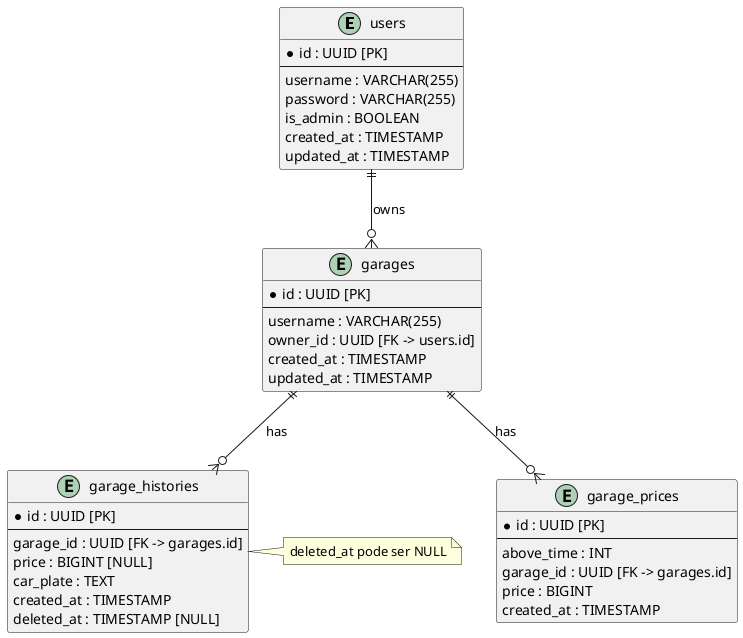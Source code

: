 @startuml
entity users {
    *id : UUID [PK]
    --
    username : VARCHAR(255)
    password : VARCHAR(255)
    is_admin : BOOLEAN
    created_at : TIMESTAMP
    updated_at : TIMESTAMP
}

entity garages {
    *id : UUID [PK]
    --
    username : VARCHAR(255)
    owner_id : UUID [FK -> users.id]
    created_at : TIMESTAMP
    updated_at : TIMESTAMP
}

entity garage_histories {
    *id : UUID [PK]
    --
    garage_id : UUID [FK -> garages.id]
    price : BIGINT [NULL]
    car_plate : TEXT
    created_at : TIMESTAMP
    deleted_at : TIMESTAMP [NULL]
}
note right of garage_histories
    deleted_at pode ser NULL
end note

entity garage_prices {
    *id : UUID [PK]
    --
    above_time : INT
    garage_id : UUID [FK -> garages.id]
    price : BIGINT
    created_at : TIMESTAMP
}

users ||--o{ garages : owns
garages ||--o{ garage_histories : has
garages ||--o{ garage_prices : has
@enduml